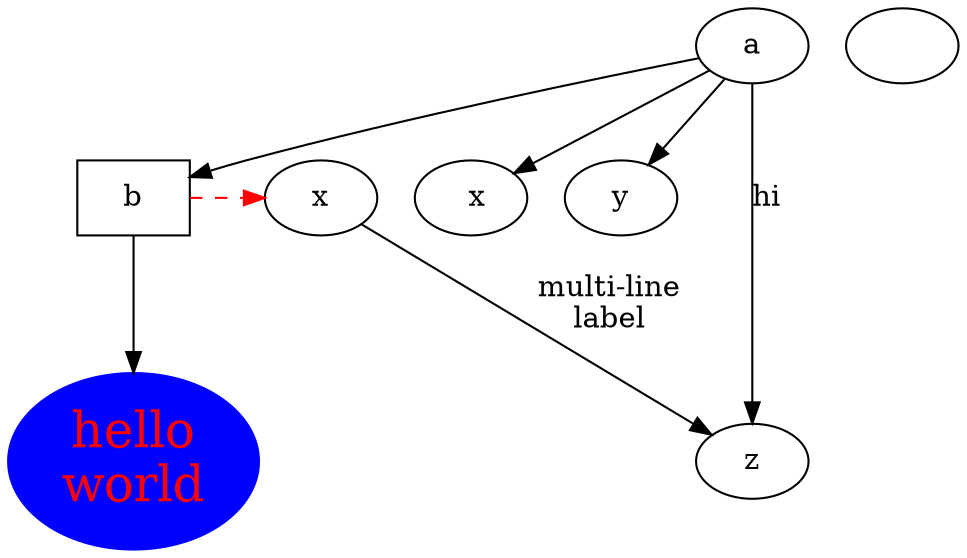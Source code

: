 digraph test3 {
       a -> b -> c;
       a -> { x y};
       b [shape=box];
       c [label="hello\nworld",color=blue,fontsize=24,
            fontnʰame="Palatino-Italic",fontcolor=red,style=filled];
       a -> z [label="hi", weight=100];
       x -> z [label="multi-line\nlabel"];
       edge [style=dashed,color=red];
     󠀭  b -> x;
       {rank=same; b x}
}

